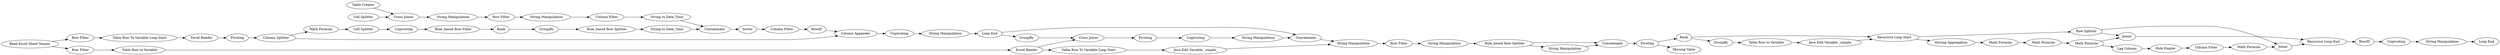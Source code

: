 digraph {
	2404 -> 2407
	2440 -> 341
	2439 -> 2440
	2416 -> 2421
	326 -> 328
	6 -> 2430
	2412 -> 2427
	11 -> 12
	332 -> 333
	2423 -> 2424
	297 -> 296
	324 -> 341
	20 -> 287
	321 -> 322
	2430 -> 2431
	341 -> 2403
	287 -> 293
	2410 -> 2414
	2421 -> 2418
	323 -> 2434
	2445 -> 325
	14 -> 298
	2410 -> 2415
	2428 -> 2429
	294 -> 297
	2431 -> 323
	10 -> 11
	2411 -> 2404
	335 -> 2439
	2413 -> 2423
	2443 -> 2444
	2443 -> 2445
	2430 -> 301
	313 -> 311
	2413 -> 2411
	2414 -> 2412
	19 -> 20
	2 -> 313
	312 -> 333
	301 -> 7
	2424 -> 2425
	298 -> 302
	2418 -> 2417
	13 -> 14
	2411 -> 32
	17 -> 20
	333 -> 335
	307 -> 303
	293 -> 294
	12 -> 13
	2434 -> 324
	2415 -> 2416
	2425 -> 2411
	32 -> 2417
	2 -> 321
	303 -> 2431
	311 -> 312
	2403 -> 2402
	2407 -> 2409
	2427 -> 2426
	32 -> 2414
	2444 -> 2445
	325 -> 2413
	322 -> 1
	324 -> 332
	2426 -> 2428
	1 -> 6
	2417 -> 2412
	325 -> 2408
	302 -> 307
	328 -> 2403
	2420 -> 2443
	296 -> 298
	7 -> 9
	312 -> 326
	2409 -> 2410
	9 -> 10
	2402 -> 2420
	2439 [label=Unpivoting]
	2423 [label=GroupBy]
	324 [label="Loop End"]
	7 [label="Cell Splitter"]
	307 [label="Column Filter"]
	322 [label="Table Row To Variable Loop Start"]
	9 [label=Unpivoting]
	302 [label=Sorter]
	2434 [label="String Manipulation"]
	2414 [label=Joiner]
	2429 [label="Loop End"]
	2416 [label="Rule Engine"]
	17 [label="Cell Splitter"]
	2427 [label=RowID]
	19 [label="Table Creator"]
	2420 [label="String Manipulation"]
	313 [label="Row Filter"]
	2424 [label="Table Row to Variable"]
	341 [label=Concatenate]
	335 [label=Pivoting]
	2408 [label="Missing Value"]
	2410 [label="Math Formula"]
	311 [label="Table Row to Variable"]
	325 [label=Pivoting]
	6 [label=Pivoting]
	2443 [label="Rule_based Row Splitter"]
	328 [label="Java Edit Variable _simple_"]
	2421 [label="Column Filter"]
	332 [label=GroupBy]
	10 [label="Rule_based Row Filter"]
	12 [label=GroupBy]
	2430 [label="Column Splitter"]
	2431 [label="Column Appender"]
	2415 [label="Lag Column"]
	2407 [label="Math Formula"]
	1 [label="Excel Reader"]
	294 [label="String Manipulation"]
	2403 [label="String Manipulation"]
	2428 [label="String Manipulation"]
	296 [label="String to Date_Time"]
	287 [label="String Manipulation"]
	293 [label="Row Filter"]
	11 [label=Rank]
	2440 [label="String Manipulation"]
	333 [label="Cross Joiner"]
	321 [label="Row Filter"]
	2409 [label="Math Formula"]
	2412 [label="Recursive Loop End"]
	2418 [label="Math Formula"]
	14 [label="String to Date_Time"]
	301 [label="Math Formula"]
	2413 [label=Rank]
	2404 [label="Moving Aggregation"]
	298 [label=Concatenate]
	2411 [label="Recursive Loop Start"]
	2445 [label=Concatenate]
	326 [label="Table Row To Variable Loop Start"]
	20 [label="Cross Joiner"]
	13 [label="Rule_based Row Splitter"]
	2425 [label="Java Edit Variable _simple_"]
	2444 [label="String Manipulation"]
	2402 [label="Row Filter"]
	303 [label=RowID]
	323 [label=Unpivoting]
	2426 [label=Unpivoting]
	2417 [label=Joiner]
	312 [label="Excel Reader"]
	32 [label="Row Splitter"]
	2 [label="Read Excel Sheet Names"]
	297 [label="Column Filter"]
	rankdir=LR
}
